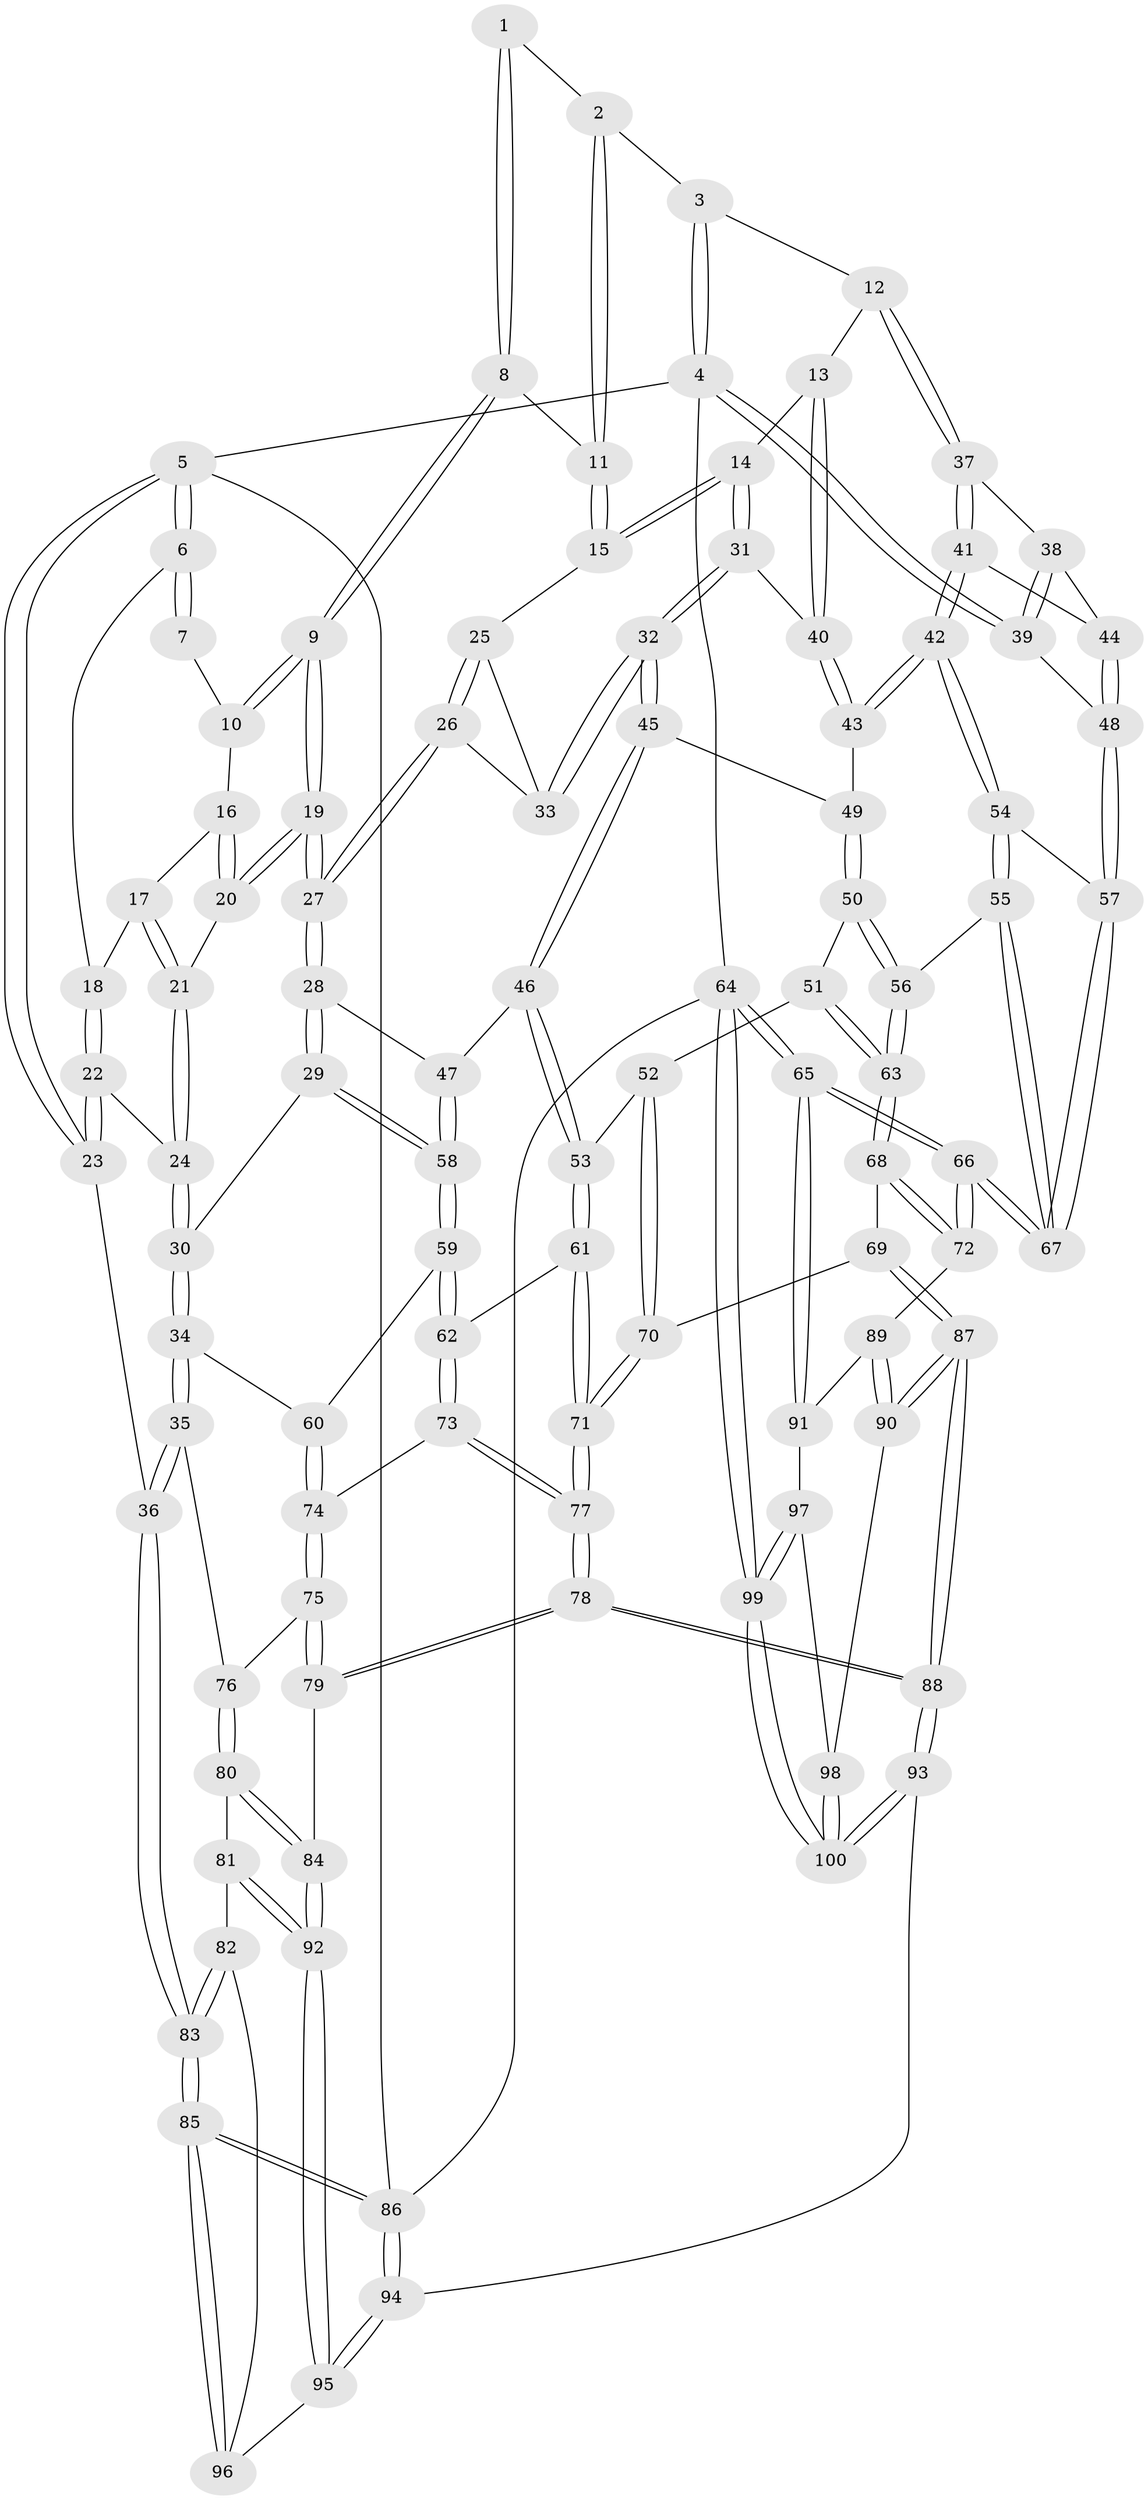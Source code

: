 // coarse degree distribution, {3: 0.52, 4: 0.24, 5: 0.08, 2: 0.16}
// Generated by graph-tools (version 1.1) at 2025/54/03/04/25 22:54:40]
// undirected, 100 vertices, 247 edges
graph export_dot {
  node [color=gray90,style=filled];
  1 [pos="+0.456259849159238+0"];
  2 [pos="+0.6753857058095504+0"];
  3 [pos="+0.7078526910082188+0"];
  4 [pos="+1+0"];
  5 [pos="+0+0"];
  6 [pos="+0+0"];
  7 [pos="+0.21789562398161005+0"];
  8 [pos="+0.4489970081891627+0.13341790948010898"];
  9 [pos="+0.4265231595478549+0.1481778925326284"];
  10 [pos="+0.2527301493323606+0"];
  11 [pos="+0.5492669976244189+0.11637512000076936"];
  12 [pos="+0.7930793571191663+0.1461156563962523"];
  13 [pos="+0.7501381279706817+0.1676423123636344"];
  14 [pos="+0.6869107245869622+0.18028744556026233"];
  15 [pos="+0.6365396699314791+0.17009358436774538"];
  16 [pos="+0.22556725151072202+0.05805524111041693"];
  17 [pos="+0.13015328310269303+0.10520559130114952"];
  18 [pos="+0.11357762333173381+0.1028407006446221"];
  19 [pos="+0.394070095561829+0.19942828719508537"];
  20 [pos="+0.26730176785752996+0.16066155847513672"];
  21 [pos="+0.19608489274409552+0.1979681085968771"];
  22 [pos="+0.0538740699024682+0.16795662498287767"];
  23 [pos="+0+0.24338084526352188"];
  24 [pos="+0.17042333507735177+0.23379094822326435"];
  25 [pos="+0.5858110407491527+0.23839672733378256"];
  26 [pos="+0.5034708103964548+0.29073548530355187"];
  27 [pos="+0.40034629790859166+0.3060098037289145"];
  28 [pos="+0.3994895972725326+0.30902859563338453"];
  29 [pos="+0.18211034927218886+0.37404848188448814"];
  30 [pos="+0.15949132393928703+0.3786553185035027"];
  31 [pos="+0.6384741410531493+0.33360853163843956"];
  32 [pos="+0.6313304309772583+0.3448017749709363"];
  33 [pos="+0.5933869575517139+0.3153662737523586"];
  34 [pos="+0.05509286724107338+0.4721019033018939"];
  35 [pos="+0+0.49067935422722825"];
  36 [pos="+0+0.477354233730108"];
  37 [pos="+0.8057676098541595+0.15083807981069572"];
  38 [pos="+0.826818840120068+0.15097637954508575"];
  39 [pos="+1+0"];
  40 [pos="+0.7367032890906051+0.3173006470613148"];
  41 [pos="+0.845940476940338+0.3842117292535227"];
  42 [pos="+0.8402329945312401+0.40561894482284655"];
  43 [pos="+0.7568871847217753+0.3720286116236624"];
  44 [pos="+0.9952339507420197+0.2574136078226068"];
  45 [pos="+0.6304300070738255+0.3793374001594141"];
  46 [pos="+0.4976832585343121+0.4289701710179226"];
  47 [pos="+0.41397137315158344+0.34345530736047875"];
  48 [pos="+1+0.3018249659631582"];
  49 [pos="+0.6572577334632825+0.40176094799782097"];
  50 [pos="+0.6660295385946654+0.43730463864052793"];
  51 [pos="+0.6118279913634201+0.5204700885087135"];
  52 [pos="+0.5550722968501919+0.5462722978860577"];
  53 [pos="+0.5129486866163728+0.5328191341702928"];
  54 [pos="+0.8491074034068702+0.43228263962832836"];
  55 [pos="+0.8438946450408567+0.49175826656505106"];
  56 [pos="+0.8026072336936477+0.5459949064614521"];
  57 [pos="+1+0.32873460021548156"];
  58 [pos="+0.3467039828879451+0.48357528115384857"];
  59 [pos="+0.3443882934550164+0.49382445554936855"];
  60 [pos="+0.09941537847488123+0.4913530213566867"];
  61 [pos="+0.5021749409595806+0.5424375253451635"];
  62 [pos="+0.38118111341853667+0.6106279881790488"];
  63 [pos="+0.7951136911671227+0.5700836646302434"];
  64 [pos="+1+1"];
  65 [pos="+1+0.8401186341662178"];
  66 [pos="+1+0.7278421894669869"];
  67 [pos="+1+0.5745700895470175"];
  68 [pos="+0.7908640089067609+0.6368656155855849"];
  69 [pos="+0.7442904636401863+0.6696510415823194"];
  70 [pos="+0.6315556766195956+0.6502779906853782"];
  71 [pos="+0.5359020586466328+0.7345429288929082"];
  72 [pos="+0.9136166397086484+0.7114702209148444"];
  73 [pos="+0.3737457682775073+0.6222118840855754"];
  74 [pos="+0.3066442687566134+0.6222451831347467"];
  75 [pos="+0.24134484819130736+0.6992373158780923"];
  76 [pos="+0.0685622260390382+0.6195623998810809"];
  77 [pos="+0.45226451466613427+0.8639849826418878"];
  78 [pos="+0.4518977097201598+0.8718129724150738"];
  79 [pos="+0.23101913315920544+0.7763385803175645"];
  80 [pos="+0.1176575828111812+0.7619452714615366"];
  81 [pos="+0.046705926049678784+0.8183109760380811"];
  82 [pos="+0.018714901093962868+0.8270396984130167"];
  83 [pos="+0+0.8443376851108755"];
  84 [pos="+0.17104909915511052+0.7949464984626269"];
  85 [pos="+0+0.8916545420617968"];
  86 [pos="+0+1"];
  87 [pos="+0.6865240916363805+0.8730886114573781"];
  88 [pos="+0.48806058261976165+0.9875384631996499"];
  89 [pos="+0.8867314467282399+0.7710395619750642"];
  90 [pos="+0.748313709063901+0.8843941765393346"];
  91 [pos="+0.8894531169338764+0.9064290272883365"];
  92 [pos="+0.1576530071885677+0.9525896797129504"];
  93 [pos="+0.45331566135885737+1"];
  94 [pos="+0.22559380984195762+1"];
  95 [pos="+0.1606256295046711+0.9834169374311968"];
  96 [pos="+0.06172211759607288+0.9024354715765547"];
  97 [pos="+0.8807777249037063+0.9129268438692996"];
  98 [pos="+0.7800426174376087+0.900943153880913"];
  99 [pos="+0.9615942319082528+1"];
  100 [pos="+0.9289045855635175+1"];
  1 -- 2;
  1 -- 8;
  1 -- 8;
  2 -- 3;
  2 -- 11;
  2 -- 11;
  3 -- 4;
  3 -- 4;
  3 -- 12;
  4 -- 5;
  4 -- 39;
  4 -- 39;
  4 -- 64;
  5 -- 6;
  5 -- 6;
  5 -- 23;
  5 -- 23;
  5 -- 86;
  6 -- 7;
  6 -- 7;
  6 -- 18;
  7 -- 10;
  8 -- 9;
  8 -- 9;
  8 -- 11;
  9 -- 10;
  9 -- 10;
  9 -- 19;
  9 -- 19;
  10 -- 16;
  11 -- 15;
  11 -- 15;
  12 -- 13;
  12 -- 37;
  12 -- 37;
  13 -- 14;
  13 -- 40;
  13 -- 40;
  14 -- 15;
  14 -- 15;
  14 -- 31;
  14 -- 31;
  15 -- 25;
  16 -- 17;
  16 -- 20;
  16 -- 20;
  17 -- 18;
  17 -- 21;
  17 -- 21;
  18 -- 22;
  18 -- 22;
  19 -- 20;
  19 -- 20;
  19 -- 27;
  19 -- 27;
  20 -- 21;
  21 -- 24;
  21 -- 24;
  22 -- 23;
  22 -- 23;
  22 -- 24;
  23 -- 36;
  24 -- 30;
  24 -- 30;
  25 -- 26;
  25 -- 26;
  25 -- 33;
  26 -- 27;
  26 -- 27;
  26 -- 33;
  27 -- 28;
  27 -- 28;
  28 -- 29;
  28 -- 29;
  28 -- 47;
  29 -- 30;
  29 -- 58;
  29 -- 58;
  30 -- 34;
  30 -- 34;
  31 -- 32;
  31 -- 32;
  31 -- 40;
  32 -- 33;
  32 -- 33;
  32 -- 45;
  32 -- 45;
  34 -- 35;
  34 -- 35;
  34 -- 60;
  35 -- 36;
  35 -- 36;
  35 -- 76;
  36 -- 83;
  36 -- 83;
  37 -- 38;
  37 -- 41;
  37 -- 41;
  38 -- 39;
  38 -- 39;
  38 -- 44;
  39 -- 48;
  40 -- 43;
  40 -- 43;
  41 -- 42;
  41 -- 42;
  41 -- 44;
  42 -- 43;
  42 -- 43;
  42 -- 54;
  42 -- 54;
  43 -- 49;
  44 -- 48;
  44 -- 48;
  45 -- 46;
  45 -- 46;
  45 -- 49;
  46 -- 47;
  46 -- 53;
  46 -- 53;
  47 -- 58;
  47 -- 58;
  48 -- 57;
  48 -- 57;
  49 -- 50;
  49 -- 50;
  50 -- 51;
  50 -- 56;
  50 -- 56;
  51 -- 52;
  51 -- 63;
  51 -- 63;
  52 -- 53;
  52 -- 70;
  52 -- 70;
  53 -- 61;
  53 -- 61;
  54 -- 55;
  54 -- 55;
  54 -- 57;
  55 -- 56;
  55 -- 67;
  55 -- 67;
  56 -- 63;
  56 -- 63;
  57 -- 67;
  57 -- 67;
  58 -- 59;
  58 -- 59;
  59 -- 60;
  59 -- 62;
  59 -- 62;
  60 -- 74;
  60 -- 74;
  61 -- 62;
  61 -- 71;
  61 -- 71;
  62 -- 73;
  62 -- 73;
  63 -- 68;
  63 -- 68;
  64 -- 65;
  64 -- 65;
  64 -- 99;
  64 -- 99;
  64 -- 86;
  65 -- 66;
  65 -- 66;
  65 -- 91;
  65 -- 91;
  66 -- 67;
  66 -- 67;
  66 -- 72;
  66 -- 72;
  68 -- 69;
  68 -- 72;
  68 -- 72;
  69 -- 70;
  69 -- 87;
  69 -- 87;
  70 -- 71;
  70 -- 71;
  71 -- 77;
  71 -- 77;
  72 -- 89;
  73 -- 74;
  73 -- 77;
  73 -- 77;
  74 -- 75;
  74 -- 75;
  75 -- 76;
  75 -- 79;
  75 -- 79;
  76 -- 80;
  76 -- 80;
  77 -- 78;
  77 -- 78;
  78 -- 79;
  78 -- 79;
  78 -- 88;
  78 -- 88;
  79 -- 84;
  80 -- 81;
  80 -- 84;
  80 -- 84;
  81 -- 82;
  81 -- 92;
  81 -- 92;
  82 -- 83;
  82 -- 83;
  82 -- 96;
  83 -- 85;
  83 -- 85;
  84 -- 92;
  84 -- 92;
  85 -- 86;
  85 -- 86;
  85 -- 96;
  85 -- 96;
  86 -- 94;
  86 -- 94;
  87 -- 88;
  87 -- 88;
  87 -- 90;
  87 -- 90;
  88 -- 93;
  88 -- 93;
  89 -- 90;
  89 -- 90;
  89 -- 91;
  90 -- 98;
  91 -- 97;
  92 -- 95;
  92 -- 95;
  93 -- 94;
  93 -- 100;
  93 -- 100;
  94 -- 95;
  94 -- 95;
  95 -- 96;
  97 -- 98;
  97 -- 99;
  97 -- 99;
  98 -- 100;
  98 -- 100;
  99 -- 100;
  99 -- 100;
}
